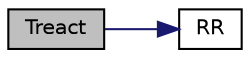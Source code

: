 digraph "Treact"
{
  bgcolor="transparent";
  edge [fontname="Helvetica",fontsize="10",labelfontname="Helvetica",labelfontsize="10"];
  node [fontname="Helvetica",fontsize="10",shape=record];
  rankdir="LR";
  Node37 [label="Treact",height=0.2,width=0.4,color="black", fillcolor="grey75", style="filled", fontcolor="black"];
  Node37 -> Node38 [color="midnightblue",fontsize="10",style="solid",fontname="Helvetica"];
  Node38 [label="RR",height=0.2,width=0.4,color="black",URL="$a31053.html#a181d9178fc189a3d40a5e47a1c810836",tooltip="Write access to chemical source terms. "];
}
